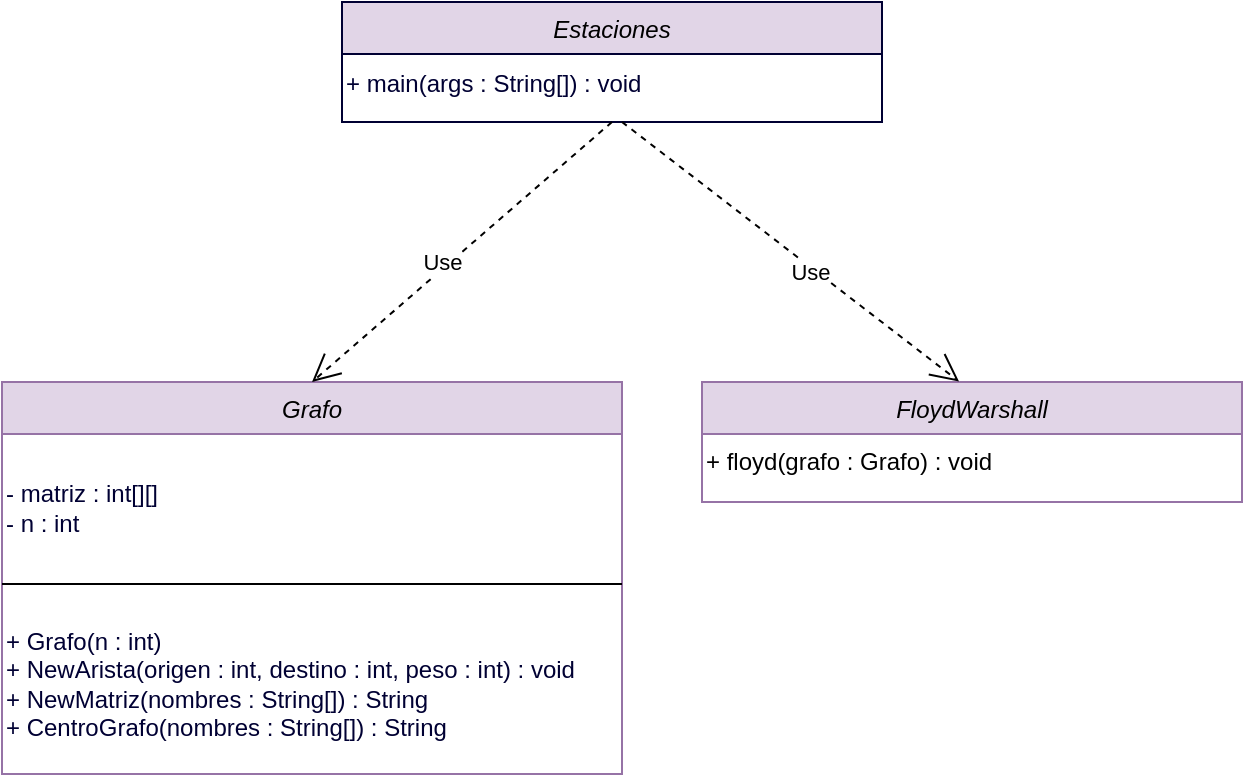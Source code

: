<mxfile version="24.7.6">
  <diagram id="C5RBs43oDa-KdzZeNtuy" name="Page-1">
    <mxGraphModel dx="954" dy="413" grid="1" gridSize="10" guides="1" tooltips="1" connect="1" arrows="1" fold="1" page="1" pageScale="1" pageWidth="827" pageHeight="1169" math="0" shadow="0">
      <root>
        <mxCell id="WIyWlLk6GJQsqaUBKTNV-0" />
        <mxCell id="WIyWlLk6GJQsqaUBKTNV-1" parent="WIyWlLk6GJQsqaUBKTNV-0" />
        <mxCell id="zkfFHV4jXpPFQw0GAbJ--0" value="Grafo" style="swimlane;fontStyle=2;align=center;verticalAlign=top;childLayout=stackLayout;horizontal=1;startSize=26;horizontalStack=0;resizeParent=1;resizeLast=0;collapsible=1;marginBottom=0;rounded=0;shadow=0;strokeWidth=1;fillColor=#e1d5e7;strokeColor=#9673a6;" parent="WIyWlLk6GJQsqaUBKTNV-1" vertex="1">
          <mxGeometry x="104" y="230" width="310" height="196" as="geometry">
            <mxRectangle x="230" y="140" width="160" height="26" as="alternateBounds" />
          </mxGeometry>
        </mxCell>
        <mxCell id="rd5trp3i2Hj3wEHaBOcg-22" value="&lt;div style=&quot;text-align: justify;&quot;&gt;&lt;span style=&quot;background-color: initial;&quot;&gt;&lt;font color=&quot;#000033&quot;&gt;&lt;br&gt;&lt;/font&gt;&lt;/span&gt;&lt;/div&gt;&lt;div style=&quot;text-align: justify;&quot;&gt;&lt;span style=&quot;background-color: initial;&quot;&gt;&lt;font color=&quot;#000033&quot;&gt;- matriz : int[][]&lt;/font&gt;&lt;/span&gt;&lt;/div&gt;&lt;div style=&quot;text-align: justify;&quot;&gt;&lt;font color=&quot;#000033&quot;&gt;- n : int&lt;/font&gt;&lt;/div&gt;" style="text;html=1;align=left;verticalAlign=middle;resizable=0;points=[];autosize=1;strokeColor=none;fillColor=none;" vertex="1" parent="zkfFHV4jXpPFQw0GAbJ--0">
          <mxGeometry y="26" width="310" height="60" as="geometry" />
        </mxCell>
        <mxCell id="zkfFHV4jXpPFQw0GAbJ--4" value="" style="line;html=1;strokeWidth=1;align=left;verticalAlign=middle;spacingTop=-1;spacingLeft=3;spacingRight=3;rotatable=0;labelPosition=right;points=[];portConstraint=eastwest;" parent="zkfFHV4jXpPFQw0GAbJ--0" vertex="1">
          <mxGeometry y="86" width="310" height="30" as="geometry" />
        </mxCell>
        <mxCell id="rd5trp3i2Hj3wEHaBOcg-19" value="&lt;font color=&quot;#000033&quot;&gt;&lt;span style=&quot;&quot;&gt;+ Grafo(n : int)&lt;/span&gt;&lt;br style=&quot;padding: 0px; margin: 0px;&quot;&gt;&lt;span style=&quot;&quot;&gt;+ NewArista(origen : int, destino : int, peso : int) : void&lt;/span&gt;&lt;br style=&quot;padding: 0px; margin: 0px;&quot;&gt;&lt;span style=&quot;&quot;&gt;+ NewMatriz(nombres : String[]) : String&lt;/span&gt;&lt;br style=&quot;padding: 0px; margin: 0px;&quot;&gt;&lt;span style=&quot;&quot;&gt;+ CentroGrafo(nombres : String[]) : String&lt;/span&gt;&lt;/font&gt;" style="text;html=1;align=left;verticalAlign=middle;resizable=0;points=[];autosize=1;strokeColor=none;fillColor=none;" vertex="1" parent="zkfFHV4jXpPFQw0GAbJ--0">
          <mxGeometry y="116" width="310" height="70" as="geometry" />
        </mxCell>
        <mxCell id="rd5trp3i2Hj3wEHaBOcg-2" value="Estaciones" style="swimlane;fontStyle=2;align=center;verticalAlign=top;childLayout=stackLayout;horizontal=1;startSize=26;horizontalStack=0;resizeParent=1;resizeLast=0;collapsible=1;marginBottom=0;rounded=0;shadow=0;strokeWidth=1;fillColor=#e1d5e7;strokeColor=#000033;" vertex="1" parent="WIyWlLk6GJQsqaUBKTNV-1">
          <mxGeometry x="274" y="40" width="270" height="60" as="geometry">
            <mxRectangle x="230" y="140" width="160" height="26" as="alternateBounds" />
          </mxGeometry>
        </mxCell>
        <mxCell id="rd5trp3i2Hj3wEHaBOcg-26" value="&lt;span style=&quot;&quot;&gt;&lt;font color=&quot;#000033&quot;&gt;+ main(args : String[]) : void&lt;/font&gt;&lt;/span&gt;" style="text;html=1;align=left;verticalAlign=middle;resizable=0;points=[];autosize=1;strokeColor=none;fillColor=none;" vertex="1" parent="rd5trp3i2Hj3wEHaBOcg-2">
          <mxGeometry y="26" width="270" height="30" as="geometry" />
        </mxCell>
        <mxCell id="rd5trp3i2Hj3wEHaBOcg-7" value="FloydWarshall" style="swimlane;fontStyle=2;align=center;verticalAlign=top;childLayout=stackLayout;horizontal=1;startSize=26;horizontalStack=0;resizeParent=1;resizeLast=0;collapsible=1;marginBottom=0;rounded=0;shadow=0;strokeWidth=1;fillColor=#e1d5e7;strokeColor=#9673a6;" vertex="1" parent="WIyWlLk6GJQsqaUBKTNV-1">
          <mxGeometry x="454" y="230" width="270" height="60" as="geometry">
            <mxRectangle x="230" y="140" width="160" height="26" as="alternateBounds" />
          </mxGeometry>
        </mxCell>
        <mxCell id="rd5trp3i2Hj3wEHaBOcg-25" value="&lt;span style=&quot;text-wrap-mode: nowrap;&quot;&gt;+ floyd(grafo : Grafo) : void&lt;/span&gt;" style="text;whiteSpace=wrap;html=1;" vertex="1" parent="rd5trp3i2Hj3wEHaBOcg-7">
          <mxGeometry y="26" width="270" height="34" as="geometry" />
        </mxCell>
        <mxCell id="rd5trp3i2Hj3wEHaBOcg-14" value="" style="endArrow=open;endSize=12;dashed=1;html=1;rounded=0;exitX=0.5;exitY=1;exitDx=0;exitDy=0;entryX=0.5;entryY=0;entryDx=0;entryDy=0;" edge="1" parent="WIyWlLk6GJQsqaUBKTNV-1" source="rd5trp3i2Hj3wEHaBOcg-2" target="zkfFHV4jXpPFQw0GAbJ--0">
          <mxGeometry width="160" relative="1" as="geometry">
            <mxPoint x="534" y="220" as="sourcePoint" />
            <mxPoint x="409" y="170" as="targetPoint" />
            <Array as="points" />
          </mxGeometry>
        </mxCell>
        <mxCell id="rd5trp3i2Hj3wEHaBOcg-16" value="Use" style="edgeLabel;html=1;align=center;verticalAlign=middle;resizable=0;points=[];" vertex="1" connectable="0" parent="rd5trp3i2Hj3wEHaBOcg-14">
          <mxGeometry x="0.107" y="-3" relative="1" as="geometry">
            <mxPoint as="offset" />
          </mxGeometry>
        </mxCell>
        <mxCell id="rd5trp3i2Hj3wEHaBOcg-15" value="" style="endArrow=open;endSize=12;dashed=1;html=1;rounded=0;entryX=0.476;entryY=-0.004;entryDx=0;entryDy=0;entryPerimeter=0;" edge="1" parent="WIyWlLk6GJQsqaUBKTNV-1" target="rd5trp3i2Hj3wEHaBOcg-7">
          <mxGeometry width="160" relative="1" as="geometry">
            <mxPoint x="414" y="100" as="sourcePoint" />
            <mxPoint x="434" y="180" as="targetPoint" />
            <Array as="points" />
          </mxGeometry>
        </mxCell>
        <mxCell id="rd5trp3i2Hj3wEHaBOcg-17" value="Use" style="edgeLabel;html=1;align=center;verticalAlign=middle;resizable=0;points=[];" vertex="1" connectable="0" parent="rd5trp3i2Hj3wEHaBOcg-15">
          <mxGeometry x="0.126" y="-2" relative="1" as="geometry">
            <mxPoint as="offset" />
          </mxGeometry>
        </mxCell>
        <mxCell id="rd5trp3i2Hj3wEHaBOcg-24" value="&lt;span style=&quot;color: rgba(0, 0, 0, 0); font-family: monospace; font-size: 0px; text-align: start;&quot;&gt;%3CmxGraphModel%3E%3Croot%3E%3CmxCell%20id%3D%220%22%2F%3E%3CmxCell%20id%3D%221%22%20parent%3D%220%22%2F%3E%3CmxCell%20id%3D%222%22%20value%3D%22%26lt%3Bspan%20style%3D%26quot%3B%26quot%3B%26gt%3B%2B%20Grafo(n%20%3A%20int)%26lt%3B%2Fspan%26gt%3B%26lt%3Bbr%20style%3D%26quot%3Bpadding%3A%200px%3B%20margin%3A%200px%3B%26quot%3B%26gt%3B%26lt%3Bspan%20style%3D%26quot%3B%26quot%3B%26gt%3B%2B%20NewArista(origen%20%3A%20int%2C%20destino%20%3A%20int%2C%20peso%20%3A%20int)%20%3A%20void%26lt%3B%2Fspan%26gt%3B%26lt%3Bbr%20style%3D%26quot%3Bpadding%3A%200px%3B%20margin%3A%200px%3B%26quot%3B%26gt%3B%26lt%3Bspan%20style%3D%26quot%3B%26quot%3B%26gt%3B%2B%20NewMatriz(nombres%20%3A%20String%5B%5D)%20%3A%20String%26lt%3B%2Fspan%26gt%3B%26lt%3Bbr%20style%3D%26quot%3Bpadding%3A%200px%3B%20margin%3A%200px%3B%26quot%3B%26gt%3B%26lt%3Bspan%20style%3D%26quot%3B%26quot%3B%26gt%3B%2B%20CentroGrafo(nombres%20%3A%20String%5B%5D)%20%3A%20String%26lt%3B%2Fspan%26gt%3B%22%20style%3D%22text%3Bhtml%3D1%3Balign%3Dleft%3BverticalAlign%3Dmiddle%3Bresizable%3D0%3Bpoints%3D%5B%5D%3Bautosize%3D1%3BstrokeColor%3Dnone%3BfillColor%3Dnone%3B%22%20vertex%3D%221%22%20parent%3D%221%22%3E%3CmxGeometry%20x%3D%22104%22%20y%3D%22346%22%20width%3D%22300%22%20height%3D%2270%22%20as%3D%22geometry%22%2F%3E%3C%2FmxCell%3E%3C%2Froot%3E%3C%2FmxGraphModel%3E&lt;/span&gt;&lt;span style=&quot;color: rgba(0, 0, 0, 0); font-family: monospace; font-size: 0px; text-align: start;&quot;&gt;%3CmxGraphModel%3E%3Croot%3E%3CmxCell%20id%3D%220%22%2F%3E%3CmxCell%20id%3D%221%22%20parent%3D%220%22%2F%3E%3CmxCell%20id%3D%222%22%20value%3D%22%26lt%3Bspan%20style%3D%26quot%3B%26quot%3B%26gt%3B%2B%20Grafo(n%20%3A%20int)%26lt%3B%2Fspan%26gt%3B%26lt%3Bbr%20style%3D%26quot%3Bpadding%3A%200px%3B%20margin%3A%200px%3B%26quot%3B%26gt%3B%26lt%3Bspan%20style%3D%26quot%3B%26quot%3B%26gt%3B%2B%20NewArista(origen%20%3A%20int%2C%20destino%20%3A%20int%2C%20peso%20%3A%20int)%20%3A%20void%26lt%3B%2Fspan%26gt%3B%26lt%3Bbr%20style%3D%26quot%3Bpadding%3A%200px%3B%20margin%3A%200px%3B%26quot%3B%26gt%3B%26lt%3Bspan%20style%3D%26quot%3B%26quot%3B%26gt%3B%2B%20NewMatriz(nombres%20%3A%20String%5B%5D)%20%3A%20String%26lt%3B%2Fspan%26gt%3B%26lt%3Bbr%20style%3D%26quot%3Bpadding%3A%200px%3B%20margin%3A%200px%3B%26quot%3B%26gt%3B%26lt%3Bspan%20style%3D%26quot%3B%26quot%3B%26gt%3B%2B%20CentroGrafo(nombres%20%3A%20String%5B%5D)%20%3A%20String%26lt%3B%2Fspan%26gt%3B%22%20style%3D%22text%3Bhtml%3D1%3Balign%3Dleft%3BverticalAlign%3Dmiddle%3Bresizable%3D0%3Bpoints%3D%5B%5D%3Bautosize%3D1%3BstrokeColor%3Dnone%3BfillColor%3Dnone%3B%22%20vertex%3D%221%22%20parent%3D%221%22%3E%3CmxGeometry%20x%3D%22104%22%20y%3D%22346%22%20width%3D%22300%22%20height%3D%2270%22%20as%3D%22geometry%22%2F%3E%3C%2FmxCell%3E%3C%2Froot%3E%3C%2FmxGraphModel%3E&lt;/span&gt;&lt;span style=&quot;color: rgba(0, 0, 0, 0); font-family: monospace; font-size: 0px; text-align: start;&quot;&gt;%3CmxGraphModel%3E%3Croot%3E%3CmxCell%20id%3D%220%22%2F%3E%3CmxCell%20id%3D%221%22%20parent%3D%220%22%2F%3E%3CmxCell%20id%3D%222%22%20value%3D%22%26lt%3Bspan%20style%3D%26quot%3B%26quot%3B%26gt%3B%2B%20Grafo(n%20%3A%20int)%26lt%3B%2Fspan%26gt%3B%26lt%3Bbr%20style%3D%26quot%3Bpadding%3A%200px%3B%20margin%3A%200px%3B%26quot%3B%26gt%3B%26lt%3Bspan%20style%3D%26quot%3B%26quot%3B%26gt%3B%2B%20NewArista(origen%20%3A%20int%2C%20destino%20%3A%20int%2C%20peso%20%3A%20int)%20%3A%20void%26lt%3B%2Fspan%26gt%3B%26lt%3Bbr%20style%3D%26quot%3Bpadding%3A%200px%3B%20margin%3A%200px%3B%26quot%3B%26gt%3B%26lt%3Bspan%20style%3D%26quot%3B%26quot%3B%26gt%3B%2B%20NewMatriz(nombres%20%3A%20String%5B%5D)%20%3A%20String%26lt%3B%2Fspan%26gt%3B%26lt%3Bbr%20style%3D%26quot%3Bpadding%3A%200px%3B%20margin%3A%200px%3B%26quot%3B%26gt%3B%26lt%3Bspan%20style%3D%26quot%3B%26quot%3B%26gt%3B%2B%20CentroGrafo(nombres%20%3A%20String%5B%5D)%20%3A%20String%26lt%3B%2Fspan%26gt%3B%22%20style%3D%22text%3Bhtml%3D1%3Balign%3Dleft%3BverticalAlign%3Dmiddle%3Bresizable%3D0%3Bpoints%3D%5B%5D%3Bautosize%3D1%3BstrokeColor%3Dnone%3BfillColor%3Dnone%3B%22%20vertex%3D%221%22%20parent%3D%221%22%3E%3CmxGeometry%20x%3D%22104%22%20y%3D%22346%22%20width%3D%22300%22%20height%3D%2270%22%20as%3D%22geometry%22%2F%3E%3C%2FmxCell%3E%3C%2Froot%3E%3C%2FmxGraphModel%3E&lt;/span&gt;&lt;span style=&quot;color: rgba(0, 0, 0, 0); font-family: monospace; font-size: 0px; text-align: start;&quot;&gt;%3CmxGraphModel%3E%3Croot%3E%3CmxCell%20id%3D%220%22%2F%3E%3CmxCell%20id%3D%221%22%20parent%3D%220%22%2F%3E%3CmxCell%20id%3D%222%22%20value%3D%22%26lt%3Bspan%20style%3D%26quot%3B%26quot%3B%26gt%3B%2B%20Grafo(n%20%3A%20int)%26lt%3B%2Fspan%26gt%3B%26lt%3Bbr%20style%3D%26quot%3Bpadding%3A%200px%3B%20margin%3A%200px%3B%26quot%3B%26gt%3B%26lt%3Bspan%20style%3D%26quot%3B%26quot%3B%26gt%3B%2B%20NewArista(origen%20%3A%20int%2C%20destino%20%3A%20int%2C%20peso%20%3A%20int)%20%3A%20void%26lt%3B%2Fspan%26gt%3B%26lt%3Bbr%20style%3D%26quot%3Bpadding%3A%200px%3B%20margin%3A%200px%3B%26quot%3B%26gt%3B%26lt%3Bspan%20style%3D%26quot%3B%26quot%3B%26gt%3B%2B%20NewMatriz(nombres%20%3A%20String%5B%5D)%20%3A%20String%26lt%3B%2Fspan%26gt%3B%26lt%3Bbr%20style%3D%26quot%3Bpadding%3A%200px%3B%20margin%3A%200px%3B%26quot%3B%26gt%3B%26lt%3Bspan%20style%3D%26quot%3B%26quot%3B%26gt%3B%2B%20CentroGrafo(nombres%20%3A%20String%5B%5D)%20%3A%20String%26lt%3B%2Fspan%26gt%3B%22%20style%3D%22text%3Bhtml%3D1%3Balign%3Dleft%3BverticalAlign%3Dmiddle%3Bresizable%3D0%3Bpoints%3D%5B%5D%3Bautosize%3D1%3BstrokeColor%3Dnone%3BfillColor%3Dnone%3B%22%20vertex%3D%221%22%20parent%3D%221%22%3E%3CmxGeometry%20x%3D%22104%22%20y%3D%22346%22%20width%3D%22300%22%20height%3D%2270%22%20as%3D%22geometry%22%2F%3E%3C%2FmxCell%3E%3C%2Froot%3E%3C%2FmxGraphModel%3E&lt;/span&gt;&lt;span style=&quot;color: rgba(0, 0, 0, 0); font-family: monospace; font-size: 0px; text-align: start;&quot;&gt;%3CmxGraphModel%3E%3Croot%3E%3CmxCell%20id%3D%220%22%2F%3E%3CmxCell%20id%3D%221%22%20parent%3D%220%22%2F%3E%3CmxCell%20id%3D%222%22%20value%3D%22%26lt%3Bspan%20style%3D%26quot%3B%26quot%3B%26gt%3B%2B%20Grafo(n%20%3A%20int)%26lt%3B%2Fspan%26gt%3B%26lt%3Bbr%20style%3D%26quot%3Bpadding%3A%200px%3B%20margin%3A%200px%3B%26quot%3B%26gt%3B%26lt%3Bspan%20style%3D%26quot%3B%26quot%3B%26gt%3B%2B%20NewArista(origen%20%3A%20int%2C%20destino%20%3A%20int%2C%20peso%20%3A%20int)%20%3A%20void%26lt%3B%2Fspan%26gt%3B%26lt%3Bbr%20style%3D%26quot%3Bpadding%3A%200px%3B%20margin%3A%200px%3B%26quot%3B%26gt%3B%26lt%3Bspan%20style%3D%26quot%3B%26quot%3B%26gt%3B%2B%20NewMatriz(nombres%20%3A%20String%5B%5D)%20%3A%20String%26lt%3B%2Fspan%26gt%3B%26lt%3Bbr%20style%3D%26quot%3Bpadding%3A%200px%3B%20margin%3A%200px%3B%26quot%3B%26gt%3B%26lt%3Bspan%20style%3D%26quot%3B%26quot%3B%26gt%3B%2B%20CentroGrafo(nombres%20%3A%20String%5B%5D)%20%3A%20String%26lt%3B%2Fspan%26gt%3B%22%20style%3D%22text%3Bhtml%3D1%3Balign%3Dleft%3BverticalAlign%3Dmiddle%3Bresizable%3D0%3Bpoints%3D%5B%5D%3Bautosize%3D1%3BstrokeColor%3Dnone%3BfillColor%3Dnone%3B%22%20vertex%3D%221%22%20parent%3D%221%22%3E%3CmxGeometry%20x%3D%22104%22%20y%3D%22346%22%20width%3D%22300%22%20height%3D%2270%22%20as%3D%22geometry%22%2F%3E%3C%2FmxCell%3E%3C%2Froot%3E%3C%2FmxGraphModel%3E&lt;/span&gt;&lt;span style=&quot;color: rgba(0, 0, 0, 0); font-family: monospace; font-size: 0px; text-align: start;&quot;&gt;%3CmxGraphModel%3E%3Croot%3E%3CmxCell%20id%3D%220%22%2F%3E%3CmxCell%20id%3D%221%22%20parent%3D%220%22%2F%3E%3CmxCell%20id%3D%222%22%20value%3D%22%26lt%3Bspan%20style%3D%26quot%3B%26quot%3B%26gt%3B%2B%20Grafo(n%20%3A%20int)%26lt%3B%2Fspan%26gt%3B%26lt%3Bbr%20style%3D%26quot%3Bpadding%3A%200px%3B%20margin%3A%200px%3B%26quot%3B%26gt%3B%26lt%3Bspan%20style%3D%26quot%3B%26quot%3B%26gt%3B%2B%20NewArista(origen%20%3A%20int%2C%20destino%20%3A%20int%2C%20peso%20%3A%20int)%20%3A%20void%26lt%3B%2Fspan%26gt%3B%26lt%3Bbr%20style%3D%26quot%3Bpadding%3A%200px%3B%20margin%3A%200px%3B%26quot%3B%26gt%3B%26lt%3Bspan%20style%3D%26quot%3B%26quot%3B%26gt%3B%2B%20NewMatriz(nombres%20%3A%20String%5B%5D)%20%3A%20String%26lt%3B%2Fspan%26gt%3B%26lt%3Bbr%20style%3D%26quot%3Bpadding%3A%200px%3B%20margin%3A%200px%3B%26quot%3B%26gt%3B%26lt%3Bspan%20style%3D%26quot%3B%26quot%3B%26gt%3B%2B%20CentroGrafo(nombres%20%3A%20String%5B%5D)%20%3A%20String%26lt%3B%2Fspan%26gt%3B%22%20style%3D%22text%3Bhtml%3D1%3Balign%3Dleft%3BverticalAlign%3Dmiddle%3Bresizable%3D0%3Bpoints%3D%5B%5D%3Bautosize%3D1%3BstrokeColor%3Dnone%3BfillColor%3Dnone%3B%22%20vertex%3D%221%22%20parent%3D%221%22%3E%3CmxGeometry%20x%3D%22104%22%20y%3D%22346%22%20width%3D%22300%22%20height%3D%2270%22%20as%3D%22geometry%22%2F%3E%3C%2FmxCell%3E%3C%2Froot%3E%3C%2FmxGraphModel%3E&lt;/span&gt;&lt;span style=&quot;color: rgba(0, 0, 0, 0); font-family: monospace; font-size: 0px; text-align: start;&quot;&gt;%3CmxGraphModel%3E%3Croot%3E%3CmxCell%20id%3D%220%22%2F%3E%3CmxCell%20id%3D%221%22%20parent%3D%220%22%2F%3E%3CmxCell%20id%3D%222%22%20value%3D%22%26lt%3Bspan%20style%3D%26quot%3B%26quot%3B%26gt%3B%2B%20Grafo(n%20%3A%20int)%26lt%3B%2Fspan%26gt%3B%26lt%3Bbr%20style%3D%26quot%3Bpadding%3A%200px%3B%20margin%3A%200px%3B%26quot%3B%26gt%3B%26lt%3Bspan%20style%3D%26quot%3B%26quot%3B%26gt%3B%2B%20NewArista(origen%20%3A%20int%2C%20destino%20%3A%20int%2C%20peso%20%3A%20int)%20%3A%20void%26lt%3B%2Fspan%26gt%3B%26lt%3Bbr%20style%3D%26quot%3Bpadding%3A%200px%3B%20margin%3A%200px%3B%26quot%3B%26gt%3B%26lt%3Bspan%20style%3D%26quot%3B%26quot%3B%26gt%3B%2B%20NewMatriz(nombres%20%3A%20String%5B%5D)%20%3A%20String%26lt%3B%2Fspan%26gt%3B%26lt%3Bbr%20style%3D%26quot%3Bpadding%3A%200px%3B%20margin%3A%200px%3B%26quot%3B%26gt%3B%26lt%3Bspan%20style%3D%26quot%3B%26quot%3B%26gt%3B%2B%20CentroGrafo(nombres%20%3A%20String%5B%5D)%20%3A%20String%26lt%3B%2Fspan%26gt%3B%22%20style%3D%22text%3Bhtml%3D1%3Balign%3Dleft%3BverticalAlign%3Dmiddle%3Bresizable%3D0%3Bpoints%3D%5B%5D%3Bautosize%3D1%3BstrokeColor%3Dnone%3BfillColor%3Dnone%3B%22%20vertex%3D%221%22%20parent%3D%221%22%3E%3CmxGeometry%20x%3D%22104%22%20y%3D%22346%22%20width%3D%22300%22%20height%3D%2270%22%20as%3D%22geometry%22%2F%3E%3C%2FmxCell%3E%3C%2Froot%3E%3C%2FmxGraphModel%3E&lt;/span&gt;" style="text;html=1;align=center;verticalAlign=middle;resizable=0;points=[];autosize=1;strokeColor=none;fillColor=none;" vertex="1" parent="WIyWlLk6GJQsqaUBKTNV-1">
          <mxGeometry x="550" y="258" width="20" height="30" as="geometry" />
        </mxCell>
      </root>
    </mxGraphModel>
  </diagram>
</mxfile>

